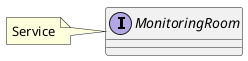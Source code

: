 @startuml

!startsub MonitoringRoot

interface MonitoringRoom {
}
!endsub MonitoringRoot
note left: Service




@enduml
